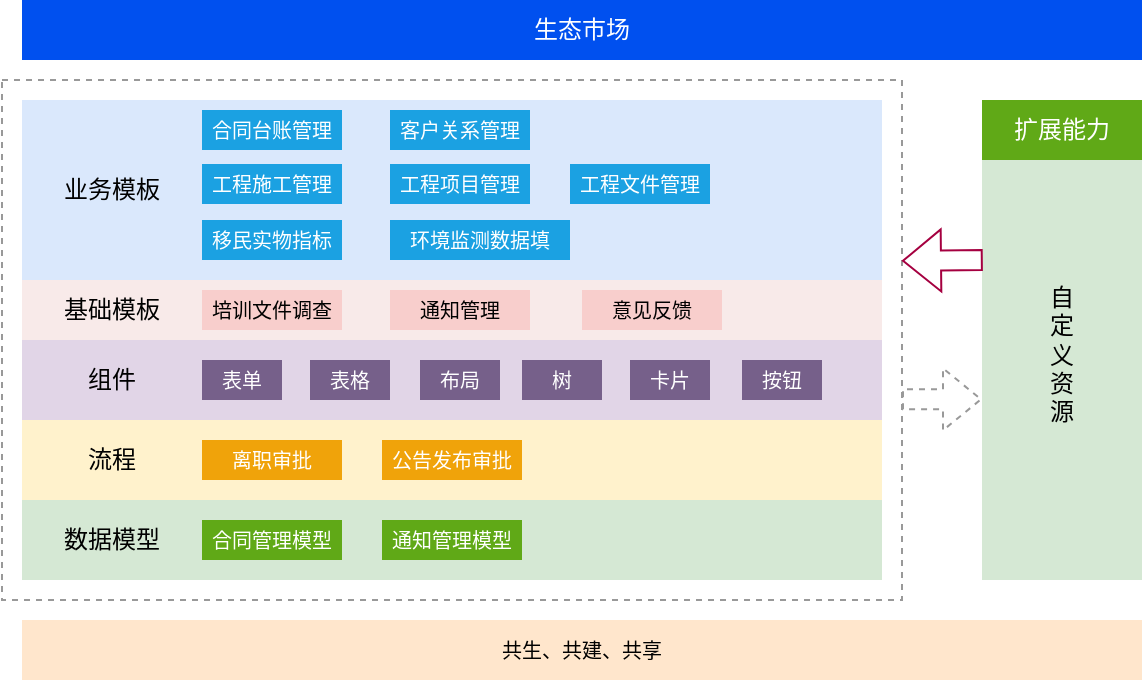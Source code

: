 <mxfile version="24.4.6" type="github">
  <diagram name="第 1 页" id="MpXaoYPO6luv1ldQTwg9">
    <mxGraphModel dx="1195" dy="650" grid="1" gridSize="10" guides="1" tooltips="1" connect="1" arrows="1" fold="1" page="1" pageScale="1" pageWidth="827" pageHeight="1169" math="0" shadow="0">
      <root>
        <mxCell id="0" />
        <mxCell id="1" parent="0" />
        <mxCell id="NqTBhjHdbSAGehKnNRe5-13" value="" style="rounded=0;whiteSpace=wrap;html=1;dashed=1;strokeColor=#999999;" vertex="1" parent="1">
          <mxGeometry x="150" y="110" width="450" height="260" as="geometry" />
        </mxCell>
        <mxCell id="mtS-2dEVLKQGBcQQ_Z3P-2" value="" style="rounded=0;whiteSpace=wrap;html=1;fillColor=#d5e8d4;strokeColor=none;" parent="1" vertex="1">
          <mxGeometry x="250" y="320" width="340" height="40" as="geometry" />
        </mxCell>
        <mxCell id="mtS-2dEVLKQGBcQQ_Z3P-3" value="" style="rounded=0;whiteSpace=wrap;html=1;fillColor=#e1d5e7;strokeColor=none;" parent="1" vertex="1">
          <mxGeometry x="250" y="240" width="340" height="40" as="geometry" />
        </mxCell>
        <mxCell id="mtS-2dEVLKQGBcQQ_Z3P-4" value="" style="rounded=0;whiteSpace=wrap;html=1;fillColor=#F8EAE9;strokeColor=none;fontColor=#000000;" parent="1" vertex="1">
          <mxGeometry x="250" y="210" width="340" height="30" as="geometry" />
        </mxCell>
        <mxCell id="mtS-2dEVLKQGBcQQ_Z3P-5" value="" style="rounded=0;whiteSpace=wrap;html=1;fillColor=#dae8fc;strokeColor=none;" parent="1" vertex="1">
          <mxGeometry x="250" y="120" width="340" height="90" as="geometry" />
        </mxCell>
        <mxCell id="NqTBhjHdbSAGehKnNRe5-1" value="&lt;div&gt;&lt;br&gt;&lt;/div&gt;&lt;div&gt;自&lt;div&gt;定&lt;/div&gt;&lt;div&gt;义&lt;/div&gt;&lt;/div&gt;&lt;div&gt;资&lt;/div&gt;&lt;div&gt;源&lt;/div&gt;" style="rounded=0;whiteSpace=wrap;html=1;fillColor=#d5e8d4;strokeColor=none;" vertex="1" parent="1">
          <mxGeometry x="640" y="120" width="80" height="240" as="geometry" />
        </mxCell>
        <mxCell id="NqTBhjHdbSAGehKnNRe5-2" value="&lt;font style=&quot;font-size: 10px;&quot;&gt;共生、共建、共享&lt;/font&gt;" style="rounded=0;whiteSpace=wrap;html=1;fillColor=#ffe6cc;strokeColor=none;" vertex="1" parent="1">
          <mxGeometry x="160" y="380" width="560" height="30" as="geometry" />
        </mxCell>
        <mxCell id="NqTBhjHdbSAGehKnNRe5-3" value="业务模板" style="rounded=0;whiteSpace=wrap;html=1;fillColor=#dae8fc;strokeColor=none;" vertex="1" parent="1">
          <mxGeometry x="160" y="120" width="90" height="90" as="geometry" />
        </mxCell>
        <mxCell id="NqTBhjHdbSAGehKnNRe5-4" value="基础模板" style="rounded=0;whiteSpace=wrap;html=1;fillColor=#F8EAE9;strokeColor=none;" vertex="1" parent="1">
          <mxGeometry x="160" y="210" width="90" height="30" as="geometry" />
        </mxCell>
        <mxCell id="NqTBhjHdbSAGehKnNRe5-5" value="组件" style="rounded=0;whiteSpace=wrap;html=1;fillColor=#e1d5e7;strokeColor=none;" vertex="1" parent="1">
          <mxGeometry x="160" y="240" width="90" height="40" as="geometry" />
        </mxCell>
        <mxCell id="NqTBhjHdbSAGehKnNRe5-6" value="数据模型" style="rounded=0;whiteSpace=wrap;html=1;fillColor=#d5e8d4;strokeColor=none;" vertex="1" parent="1">
          <mxGeometry x="160" y="320" width="90" height="40" as="geometry" />
        </mxCell>
        <mxCell id="NqTBhjHdbSAGehKnNRe5-8" value="生态市场" style="rounded=0;whiteSpace=wrap;html=1;fillColor=#0050ef;fontColor=#ffffff;strokeColor=none;" vertex="1" parent="1">
          <mxGeometry x="160" y="70" width="560" height="30" as="geometry" />
        </mxCell>
        <mxCell id="NqTBhjHdbSAGehKnNRe5-9" value="扩展能力" style="rounded=0;whiteSpace=wrap;html=1;fillColor=#60a917;strokeColor=none;fontColor=#ffffff;" vertex="1" parent="1">
          <mxGeometry x="640" y="120" width="80" height="30" as="geometry" />
        </mxCell>
        <mxCell id="NqTBhjHdbSAGehKnNRe5-11" value="" style="shape=flexArrow;endArrow=classic;html=1;rounded=0;entryX=0;entryY=0.75;entryDx=0;entryDy=0;dashed=1;strokeColor=#999999;" edge="1" parent="1">
          <mxGeometry width="50" height="50" relative="1" as="geometry">
            <mxPoint x="600" y="269.66" as="sourcePoint" />
            <mxPoint x="640.0" y="269.66" as="targetPoint" />
          </mxGeometry>
        </mxCell>
        <mxCell id="NqTBhjHdbSAGehKnNRe5-12" value="" style="shape=flexArrow;endArrow=classic;html=1;rounded=0;entryX=1;entryY=0.667;entryDx=0;entryDy=0;entryPerimeter=0;exitX=0.005;exitY=0.415;exitDx=0;exitDy=0;exitPerimeter=0;fillColor=none;strokeColor=#A50040;" edge="1" parent="1">
          <mxGeometry width="50" height="50" relative="1" as="geometry">
            <mxPoint x="640.4" y="200.0" as="sourcePoint" />
            <mxPoint x="600.0" y="200.42" as="targetPoint" />
          </mxGeometry>
        </mxCell>
        <mxCell id="NqTBhjHdbSAGehKnNRe5-14" value="流程" style="rounded=0;whiteSpace=wrap;html=1;fillColor=#fff2cc;strokeColor=none;" vertex="1" parent="1">
          <mxGeometry x="160" y="280" width="90" height="40" as="geometry" />
        </mxCell>
        <mxCell id="NqTBhjHdbSAGehKnNRe5-15" value="" style="rounded=0;whiteSpace=wrap;html=1;fillColor=#fff2cc;strokeColor=none;" vertex="1" parent="1">
          <mxGeometry x="250" y="280" width="340" height="40" as="geometry" />
        </mxCell>
        <mxCell id="NqTBhjHdbSAGehKnNRe5-17" value="&lt;span style=&quot;font-size: 10px;&quot;&gt;客户关系管理&lt;/span&gt;" style="rounded=0;whiteSpace=wrap;html=1;fillColor=#1ba1e2;fontColor=#ffffff;strokeColor=none;" vertex="1" parent="1">
          <mxGeometry x="344" y="125" width="70" height="20" as="geometry" />
        </mxCell>
        <mxCell id="NqTBhjHdbSAGehKnNRe5-18" value="&lt;span style=&quot;font-size: 10px;&quot;&gt;合同台账管理&lt;/span&gt;" style="rounded=0;whiteSpace=wrap;html=1;fillColor=#1ba1e2;fontColor=#ffffff;strokeColor=none;" vertex="1" parent="1">
          <mxGeometry x="250" y="125" width="70" height="20" as="geometry" />
        </mxCell>
        <mxCell id="NqTBhjHdbSAGehKnNRe5-19" value="&lt;span style=&quot;font-size: 10px;&quot;&gt;工程项目管理&lt;/span&gt;" style="rounded=0;whiteSpace=wrap;html=1;fillColor=#1ba1e2;fontColor=#ffffff;strokeColor=none;" vertex="1" parent="1">
          <mxGeometry x="344" y="152" width="70" height="20" as="geometry" />
        </mxCell>
        <mxCell id="NqTBhjHdbSAGehKnNRe5-20" value="&lt;span style=&quot;font-size: 10px;&quot;&gt;工程施工管理&lt;/span&gt;" style="rounded=0;whiteSpace=wrap;html=1;fillColor=#1ba1e2;fontColor=#ffffff;strokeColor=none;" vertex="1" parent="1">
          <mxGeometry x="250" y="152" width="70" height="20" as="geometry" />
        </mxCell>
        <mxCell id="NqTBhjHdbSAGehKnNRe5-21" value="&lt;span style=&quot;font-size: 10px;&quot;&gt;工程文件管理&lt;/span&gt;" style="rounded=0;whiteSpace=wrap;html=1;fillColor=#1ba1e2;fontColor=#ffffff;strokeColor=none;" vertex="1" parent="1">
          <mxGeometry x="434" y="152" width="70" height="20" as="geometry" />
        </mxCell>
        <mxCell id="NqTBhjHdbSAGehKnNRe5-22" value="&lt;span style=&quot;font-size: 10px;&quot;&gt;移民实物指标&lt;/span&gt;" style="rounded=0;whiteSpace=wrap;html=1;fillColor=#1ba1e2;fontColor=#ffffff;strokeColor=none;" vertex="1" parent="1">
          <mxGeometry x="250" y="180" width="70" height="20" as="geometry" />
        </mxCell>
        <mxCell id="NqTBhjHdbSAGehKnNRe5-23" value="&lt;span style=&quot;font-size: 10px;&quot;&gt;环境监测数据填&lt;/span&gt;" style="rounded=0;whiteSpace=wrap;html=1;fillColor=#1ba1e2;fontColor=#ffffff;strokeColor=none;" vertex="1" parent="1">
          <mxGeometry x="344" y="180" width="90" height="20" as="geometry" />
        </mxCell>
        <mxCell id="NqTBhjHdbSAGehKnNRe5-24" value="&lt;span style=&quot;font-size: 10px;&quot;&gt;合同管理模型&lt;/span&gt;" style="rounded=0;whiteSpace=wrap;html=1;fillColor=#60a917;fontColor=#ffffff;strokeColor=none;" vertex="1" parent="1">
          <mxGeometry x="250" y="330" width="70" height="20" as="geometry" />
        </mxCell>
        <mxCell id="NqTBhjHdbSAGehKnNRe5-26" value="&lt;span style=&quot;font-size: 10px;&quot;&gt;通知管理模型&lt;/span&gt;" style="rounded=0;whiteSpace=wrap;html=1;fillColor=#60a917;fontColor=#ffffff;strokeColor=none;" vertex="1" parent="1">
          <mxGeometry x="340" y="330" width="70" height="20" as="geometry" />
        </mxCell>
        <mxCell id="NqTBhjHdbSAGehKnNRe5-27" value="&lt;span style=&quot;font-size: 10px;&quot;&gt;&lt;font color=&quot;#ffffff&quot;&gt;离职审批&lt;/font&gt;&lt;/span&gt;" style="rounded=0;whiteSpace=wrap;html=1;fillColor=#f0a30a;fontColor=#000000;strokeColor=none;" vertex="1" parent="1">
          <mxGeometry x="250" y="290" width="70" height="20" as="geometry" />
        </mxCell>
        <mxCell id="NqTBhjHdbSAGehKnNRe5-28" value="&lt;span style=&quot;font-size: 10px;&quot;&gt;&lt;font color=&quot;#ffffff&quot;&gt;公告发布审批&lt;/font&gt;&lt;/span&gt;" style="rounded=0;whiteSpace=wrap;html=1;fillColor=#f0a30a;fontColor=#000000;strokeColor=none;" vertex="1" parent="1">
          <mxGeometry x="340" y="290" width="70" height="20" as="geometry" />
        </mxCell>
        <mxCell id="NqTBhjHdbSAGehKnNRe5-29" value="&lt;span style=&quot;font-size: 10px;&quot;&gt;培训文件调查&lt;/span&gt;" style="rounded=0;whiteSpace=wrap;html=1;fillColor=#f8cecc;strokeColor=none;" vertex="1" parent="1">
          <mxGeometry x="250" y="215" width="70" height="20" as="geometry" />
        </mxCell>
        <mxCell id="NqTBhjHdbSAGehKnNRe5-30" value="&lt;span style=&quot;font-size: 10px;&quot;&gt;意见反馈&lt;/span&gt;" style="rounded=0;whiteSpace=wrap;html=1;fillColor=#f8cecc;strokeColor=none;" vertex="1" parent="1">
          <mxGeometry x="440" y="215" width="70" height="20" as="geometry" />
        </mxCell>
        <mxCell id="NqTBhjHdbSAGehKnNRe5-31" value="&lt;span style=&quot;font-size: 10px;&quot;&gt;通知管理&lt;/span&gt;" style="rounded=0;whiteSpace=wrap;html=1;fillColor=#f8cecc;strokeColor=none;" vertex="1" parent="1">
          <mxGeometry x="344" y="215" width="70" height="20" as="geometry" />
        </mxCell>
        <mxCell id="NqTBhjHdbSAGehKnNRe5-32" value="&lt;span style=&quot;font-size: 10px;&quot;&gt;表单&lt;/span&gt;" style="rounded=0;whiteSpace=wrap;html=1;fillColor=#76608a;strokeColor=none;fontColor=#ffffff;" vertex="1" parent="1">
          <mxGeometry x="250" y="250" width="40" height="20" as="geometry" />
        </mxCell>
        <mxCell id="NqTBhjHdbSAGehKnNRe5-36" value="&lt;span style=&quot;font-size: 10px;&quot;&gt;表格&lt;/span&gt;" style="rounded=0;whiteSpace=wrap;html=1;fillColor=#76608a;strokeColor=none;fontColor=#ffffff;" vertex="1" parent="1">
          <mxGeometry x="304" y="250" width="40" height="20" as="geometry" />
        </mxCell>
        <mxCell id="NqTBhjHdbSAGehKnNRe5-37" value="&lt;span style=&quot;font-size: 10px;&quot;&gt;布局&lt;/span&gt;" style="rounded=0;whiteSpace=wrap;html=1;fillColor=#76608a;strokeColor=none;fontColor=#ffffff;" vertex="1" parent="1">
          <mxGeometry x="359" y="250" width="40" height="20" as="geometry" />
        </mxCell>
        <mxCell id="NqTBhjHdbSAGehKnNRe5-38" value="&lt;span style=&quot;font-size: 10px;&quot;&gt;树&lt;/span&gt;" style="rounded=0;whiteSpace=wrap;html=1;fillColor=#76608a;strokeColor=none;fontColor=#ffffff;" vertex="1" parent="1">
          <mxGeometry x="410" y="250" width="40" height="20" as="geometry" />
        </mxCell>
        <mxCell id="NqTBhjHdbSAGehKnNRe5-39" value="&lt;span style=&quot;font-size: 10px;&quot;&gt;卡片&lt;/span&gt;" style="rounded=0;whiteSpace=wrap;html=1;fillColor=#76608a;strokeColor=none;fontColor=#ffffff;" vertex="1" parent="1">
          <mxGeometry x="464" y="250" width="40" height="20" as="geometry" />
        </mxCell>
        <mxCell id="NqTBhjHdbSAGehKnNRe5-40" value="&lt;span style=&quot;font-size: 10px;&quot;&gt;按钮&lt;/span&gt;" style="rounded=0;whiteSpace=wrap;html=1;fillColor=#76608a;strokeColor=none;fontColor=#ffffff;" vertex="1" parent="1">
          <mxGeometry x="520" y="250" width="40" height="20" as="geometry" />
        </mxCell>
      </root>
    </mxGraphModel>
  </diagram>
</mxfile>
